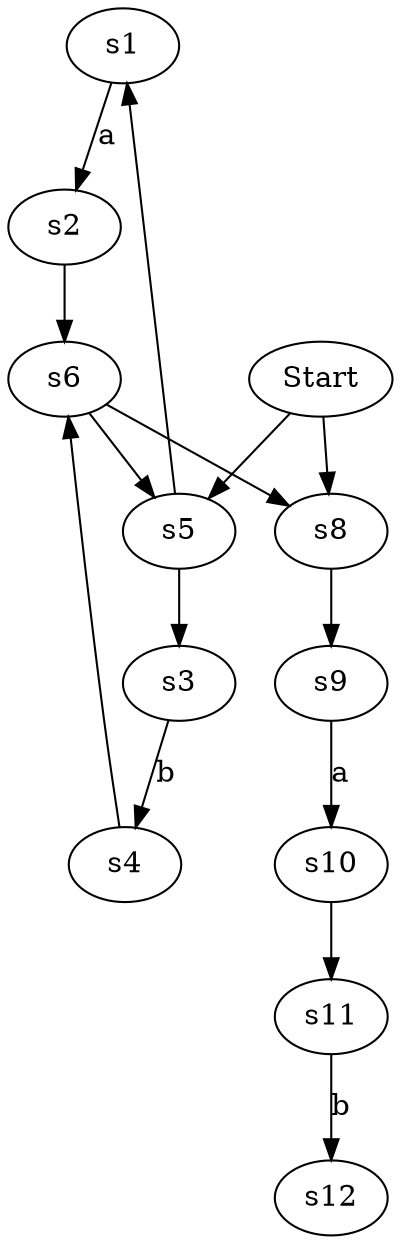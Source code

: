 digraph G {
s1
s1->s2[label=a]
s2
s2->s6
s3
s3->s4[label=b]
s4
s4->s6
s5
s5->s3
s5->s1
s6
s6->s5
s6->s8
Start
Start->s5
Start->s8
s8
s8->s9
s9
s9->s10[label=a]
s10
s10->s11
s11
s11->s12[label=b]
s12
}